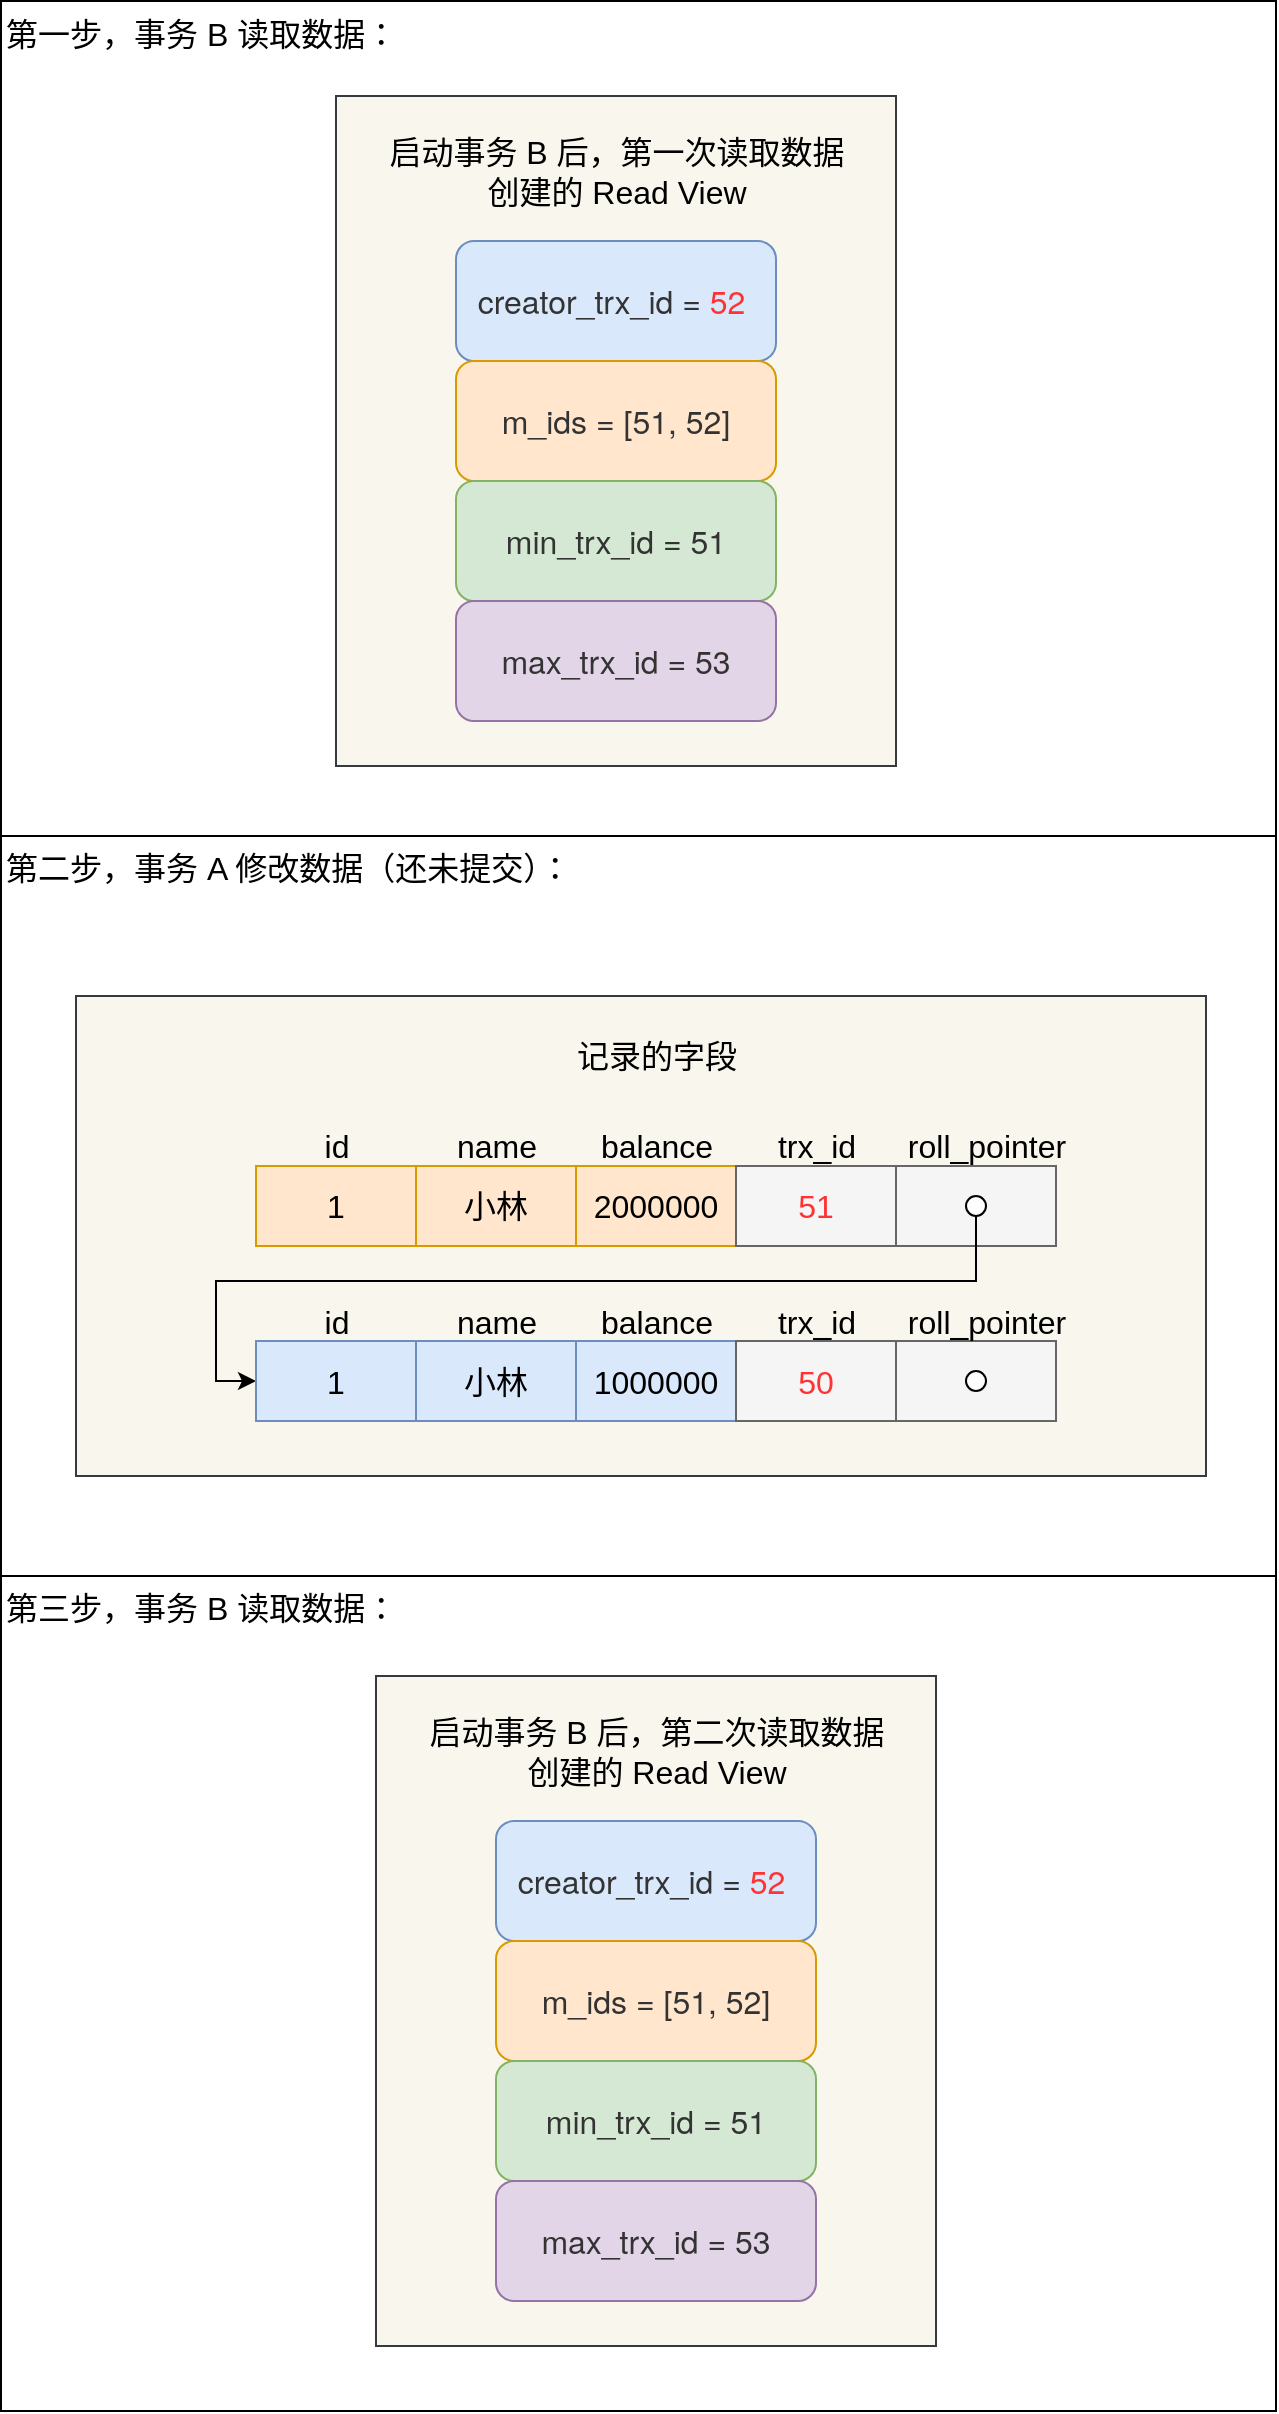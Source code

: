 <mxfile version="17.2.4" type="github">
  <diagram id="3BkN5hxcxzZdxQTNozDG" name="Page-1">
    <mxGraphModel dx="1756" dy="1643" grid="1" gridSize="10" guides="1" tooltips="1" connect="1" arrows="1" fold="1" page="1" pageScale="1" pageWidth="827" pageHeight="1169" math="0" shadow="0">
      <root>
        <mxCell id="0" />
        <mxCell id="1" parent="0" />
        <mxCell id="FLKgtXNhYqOgUsWKws1f-61" value="&lt;font color=&quot;#000000&quot;&gt;第三步，事务 B 读取数据：&lt;/font&gt;" style="rounded=0;whiteSpace=wrap;html=1;fontSize=16;fontColor=#FF0000;verticalAlign=top;align=left;" vertex="1" parent="1">
          <mxGeometry x="-307.5" y="700" width="637.5" height="417.5" as="geometry" />
        </mxCell>
        <mxCell id="FLKgtXNhYqOgUsWKws1f-60" value="&lt;font color=&quot;#000000&quot;&gt;第二步，事务 A 修改数据（还未提交）：&lt;/font&gt;" style="rounded=0;whiteSpace=wrap;html=1;fontSize=16;fontColor=#FF0000;verticalAlign=top;align=left;" vertex="1" parent="1">
          <mxGeometry x="-307.5" y="330" width="637.5" height="370" as="geometry" />
        </mxCell>
        <mxCell id="FLKgtXNhYqOgUsWKws1f-59" value="&lt;font color=&quot;#000000&quot;&gt;第一步，事务 B 读取数据：&lt;/font&gt;" style="rounded=0;whiteSpace=wrap;html=1;fontSize=16;fontColor=#FF0000;verticalAlign=top;align=left;" vertex="1" parent="1">
          <mxGeometry x="-307.5" y="-87.5" width="637.5" height="417.5" as="geometry" />
        </mxCell>
        <mxCell id="FLKgtXNhYqOgUsWKws1f-1" value="" style="rounded=0;whiteSpace=wrap;html=1;fontSize=16;fillColor=#f9f7ed;strokeColor=#36393d;" vertex="1" parent="1">
          <mxGeometry x="-270" y="410" width="565" height="240" as="geometry" />
        </mxCell>
        <mxCell id="FLKgtXNhYqOgUsWKws1f-2" value="" style="rounded=0;whiteSpace=wrap;html=1;fontSize=16;fillColor=#f9f7ed;strokeColor=#36393d;" vertex="1" parent="1">
          <mxGeometry x="-140" y="-40" width="280" height="335" as="geometry" />
        </mxCell>
        <mxCell id="FLKgtXNhYqOgUsWKws1f-8" value="&lt;span style=&quot;color: rgb(51 , 51 , 51) ; font-family: &amp;#34;helvetica neue&amp;#34; , &amp;#34;helvetica&amp;#34; , &amp;#34;arial&amp;#34; , sans-serif ; font-size: 16px ; text-align: left&quot;&gt;creator_trx_&lt;/span&gt;&lt;span style=&quot;color: rgb(51 , 51 , 51) ; font-family: &amp;#34;helvetica neue&amp;#34; , &amp;#34;helvetica&amp;#34; , &amp;#34;arial&amp;#34; , sans-serif ; font-size: 16px ; text-align: left&quot;&gt;id = &lt;/span&gt;&lt;span style=&quot;font-family: &amp;#34;helvetica neue&amp;#34; , &amp;#34;helvetica&amp;#34; , &amp;#34;arial&amp;#34; , sans-serif ; font-size: 16px ; text-align: left&quot;&gt;&lt;font color=&quot;#ff3333&quot;&gt;52&lt;/font&gt;&lt;/span&gt;&lt;span style=&quot;color: rgb(51 , 51 , 51) ; font-family: &amp;#34;helvetica neue&amp;#34; , &amp;#34;helvetica&amp;#34; , &amp;#34;arial&amp;#34; , sans-serif ; font-size: 16px ; text-align: left&quot;&gt;&amp;nbsp;&lt;/span&gt;" style="rounded=1;whiteSpace=wrap;html=1;fontSize=16;fillColor=#dae8fc;strokeColor=#6c8ebf;labelBackgroundColor=none;" vertex="1" parent="1">
          <mxGeometry x="-80" y="32.5" width="160" height="60" as="geometry" />
        </mxCell>
        <mxCell id="FLKgtXNhYqOgUsWKws1f-9" value="&lt;span style=&quot;color: rgb(51 , 51 , 51) ; font-family: &amp;quot;helvetica neue&amp;quot; , &amp;quot;helvetica&amp;quot; , &amp;quot;arial&amp;quot; , sans-serif ; font-size: 16px ; text-align: left&quot;&gt;m_&lt;/span&gt;&lt;span style=&quot;color: rgb(51 , 51 , 51) ; font-family: &amp;quot;helvetica neue&amp;quot; , &amp;quot;helvetica&amp;quot; , &amp;quot;arial&amp;quot; , sans-serif ; font-size: 16px ; text-align: left&quot;&gt;id&lt;/span&gt;&lt;span style=&quot;color: rgb(51 , 51 , 51) ; font-family: &amp;quot;helvetica neue&amp;quot; , &amp;quot;helvetica&amp;quot; , &amp;quot;arial&amp;quot; , sans-serif ; font-size: 16px ; text-align: left&quot;&gt;s = [51, 52]&lt;br style=&quot;font-size: 16px;&quot;&gt;&lt;/span&gt;" style="rounded=1;whiteSpace=wrap;html=1;fontSize=16;fillColor=#ffe6cc;strokeColor=#d79b00;labelBackgroundColor=none;" vertex="1" parent="1">
          <mxGeometry x="-80" y="92.5" width="160" height="60" as="geometry" />
        </mxCell>
        <mxCell id="FLKgtXNhYqOgUsWKws1f-10" value="&lt;span style=&quot;color: rgb(51 , 51 , 51) ; font-family: &amp;quot;helvetica neue&amp;quot; , &amp;quot;helvetica&amp;quot; , &amp;quot;arial&amp;quot; , sans-serif ; font-size: 16px ; text-align: left&quot;&gt;min_trx_&lt;/span&gt;&lt;span style=&quot;color: rgb(51 , 51 , 51) ; font-family: &amp;quot;helvetica neue&amp;quot; , &amp;quot;helvetica&amp;quot; , &amp;quot;arial&amp;quot; , sans-serif ; font-size: 16px ; text-align: left&quot;&gt;id = 51&lt;/span&gt;" style="rounded=1;whiteSpace=wrap;html=1;fontSize=16;fillColor=#d5e8d4;strokeColor=#82b366;labelBackgroundColor=none;" vertex="1" parent="1">
          <mxGeometry x="-80" y="152.5" width="160" height="60" as="geometry" />
        </mxCell>
        <mxCell id="FLKgtXNhYqOgUsWKws1f-11" value="&lt;span style=&quot;color: rgb(51 , 51 , 51) ; font-family: &amp;quot;helvetica neue&amp;quot; , &amp;quot;helvetica&amp;quot; , &amp;quot;arial&amp;quot; , sans-serif ; font-size: 16px ; text-align: left&quot;&gt;max_trx_&lt;/span&gt;&lt;span style=&quot;color: rgb(51 , 51 , 51) ; font-family: &amp;quot;helvetica neue&amp;quot; , &amp;quot;helvetica&amp;quot; , &amp;quot;arial&amp;quot; , sans-serif ; font-size: 16px ; text-align: left&quot;&gt;id = 53&lt;/span&gt;" style="rounded=1;whiteSpace=wrap;html=1;fontSize=16;fillColor=#e1d5e7;strokeColor=#9673a6;labelBackgroundColor=none;" vertex="1" parent="1">
          <mxGeometry x="-80" y="212.5" width="160" height="60" as="geometry" />
        </mxCell>
        <mxCell id="FLKgtXNhYqOgUsWKws1f-13" value="启动事务 B 后，第一次读取数据&lt;br&gt;创建的 Read View" style="text;html=1;align=center;verticalAlign=middle;resizable=0;points=[];autosize=1;strokeColor=none;fontSize=16;" vertex="1" parent="1">
          <mxGeometry x="-120" y="-22.5" width="240" height="40" as="geometry" />
        </mxCell>
        <mxCell id="FLKgtXNhYqOgUsWKws1f-14" value="1" style="rounded=0;whiteSpace=wrap;html=1;fontSize=16;fillColor=#ffe6cc;strokeColor=#d79b00;" vertex="1" parent="1">
          <mxGeometry x="-180" y="495" width="80" height="40" as="geometry" />
        </mxCell>
        <mxCell id="FLKgtXNhYqOgUsWKws1f-15" value="小林" style="rounded=0;whiteSpace=wrap;html=1;fontSize=16;fillColor=#ffe6cc;strokeColor=#d79b00;" vertex="1" parent="1">
          <mxGeometry x="-100" y="495" width="80" height="40" as="geometry" />
        </mxCell>
        <mxCell id="FLKgtXNhYqOgUsWKws1f-16" value="2000000" style="rounded=0;whiteSpace=wrap;html=1;fontSize=16;fillColor=#ffe6cc;strokeColor=#d79b00;" vertex="1" parent="1">
          <mxGeometry x="-20" y="495" width="80" height="40" as="geometry" />
        </mxCell>
        <mxCell id="FLKgtXNhYqOgUsWKws1f-17" value="&lt;font color=&quot;#ff3333&quot;&gt;51&lt;/font&gt;" style="rounded=0;whiteSpace=wrap;html=1;fontSize=16;fillColor=#f5f5f5;strokeColor=#666666;fontColor=#333333;" vertex="1" parent="1">
          <mxGeometry x="60" y="495" width="80" height="40" as="geometry" />
        </mxCell>
        <mxCell id="FLKgtXNhYqOgUsWKws1f-18" value="" style="rounded=0;whiteSpace=wrap;html=1;fontSize=16;fillColor=#f5f5f5;strokeColor=#666666;fontColor=#333333;" vertex="1" parent="1">
          <mxGeometry x="140" y="495" width="80" height="40" as="geometry" />
        </mxCell>
        <mxCell id="FLKgtXNhYqOgUsWKws1f-19" value="id" style="text;html=1;align=center;verticalAlign=middle;resizable=0;points=[];autosize=1;strokeColor=none;fontSize=16;" vertex="1" parent="1">
          <mxGeometry x="-155" y="475" width="30" height="20" as="geometry" />
        </mxCell>
        <mxCell id="FLKgtXNhYqOgUsWKws1f-20" value="name" style="text;html=1;align=center;verticalAlign=middle;resizable=0;points=[];autosize=1;strokeColor=none;fontSize=16;" vertex="1" parent="1">
          <mxGeometry x="-90" y="475" width="60" height="20" as="geometry" />
        </mxCell>
        <mxCell id="FLKgtXNhYqOgUsWKws1f-21" value="balance" style="text;html=1;align=center;verticalAlign=middle;resizable=0;points=[];autosize=1;strokeColor=none;fontSize=16;" vertex="1" parent="1">
          <mxGeometry x="-15" y="475" width="70" height="20" as="geometry" />
        </mxCell>
        <mxCell id="FLKgtXNhYqOgUsWKws1f-22" value="trx_id" style="text;html=1;align=center;verticalAlign=middle;resizable=0;points=[];autosize=1;strokeColor=none;fontSize=16;" vertex="1" parent="1">
          <mxGeometry x="75" y="475" width="50" height="20" as="geometry" />
        </mxCell>
        <mxCell id="FLKgtXNhYqOgUsWKws1f-23" value="roll_pointer" style="text;html=1;align=center;verticalAlign=middle;resizable=0;points=[];autosize=1;strokeColor=none;fontSize=16;" vertex="1" parent="1">
          <mxGeometry x="140" y="475" width="90" height="20" as="geometry" />
        </mxCell>
        <mxCell id="FLKgtXNhYqOgUsWKws1f-24" style="edgeStyle=orthogonalEdgeStyle;rounded=0;orthogonalLoop=1;jettySize=auto;html=1;entryX=0;entryY=0.5;entryDx=0;entryDy=0;" edge="1" parent="1" source="FLKgtXNhYqOgUsWKws1f-25" target="FLKgtXNhYqOgUsWKws1f-27">
          <mxGeometry relative="1" as="geometry">
            <Array as="points">
              <mxPoint x="180" y="552.5" />
              <mxPoint x="-200" y="552.5" />
              <mxPoint x="-200" y="602.5" />
            </Array>
          </mxGeometry>
        </mxCell>
        <mxCell id="FLKgtXNhYqOgUsWKws1f-25" value="" style="ellipse;whiteSpace=wrap;html=1;aspect=fixed;fontSize=16;" vertex="1" parent="1">
          <mxGeometry x="175" y="510" width="10" height="10" as="geometry" />
        </mxCell>
        <mxCell id="FLKgtXNhYqOgUsWKws1f-26" value="记录的字段" style="text;html=1;align=center;verticalAlign=middle;resizable=0;points=[];autosize=1;strokeColor=none;fontSize=16;" vertex="1" parent="1">
          <mxGeometry x="-30" y="430" width="100" height="20" as="geometry" />
        </mxCell>
        <mxCell id="FLKgtXNhYqOgUsWKws1f-27" value="1" style="rounded=0;whiteSpace=wrap;html=1;fontSize=16;fillColor=#dae8fc;strokeColor=#6c8ebf;" vertex="1" parent="1">
          <mxGeometry x="-180" y="582.5" width="80" height="40" as="geometry" />
        </mxCell>
        <mxCell id="FLKgtXNhYqOgUsWKws1f-28" value="小林" style="rounded=0;whiteSpace=wrap;html=1;fontSize=16;fillColor=#dae8fc;strokeColor=#6c8ebf;" vertex="1" parent="1">
          <mxGeometry x="-100" y="582.5" width="80" height="40" as="geometry" />
        </mxCell>
        <mxCell id="FLKgtXNhYqOgUsWKws1f-29" value="1000000" style="rounded=0;whiteSpace=wrap;html=1;fontSize=16;fillColor=#dae8fc;strokeColor=#6c8ebf;" vertex="1" parent="1">
          <mxGeometry x="-20" y="582.5" width="80" height="40" as="geometry" />
        </mxCell>
        <mxCell id="FLKgtXNhYqOgUsWKws1f-30" value="&lt;font color=&quot;#ff3333&quot;&gt;50&lt;/font&gt;" style="rounded=0;whiteSpace=wrap;html=1;fontSize=16;fillColor=#f5f5f5;strokeColor=#666666;fontColor=#333333;" vertex="1" parent="1">
          <mxGeometry x="60" y="582.5" width="80" height="40" as="geometry" />
        </mxCell>
        <mxCell id="FLKgtXNhYqOgUsWKws1f-31" value="" style="rounded=0;whiteSpace=wrap;html=1;fontSize=16;fillColor=#f5f5f5;strokeColor=#666666;fontColor=#333333;" vertex="1" parent="1">
          <mxGeometry x="140" y="582.5" width="80" height="40" as="geometry" />
        </mxCell>
        <mxCell id="FLKgtXNhYqOgUsWKws1f-32" value="id" style="text;html=1;align=center;verticalAlign=middle;resizable=0;points=[];autosize=1;strokeColor=none;fontSize=16;" vertex="1" parent="1">
          <mxGeometry x="-155" y="562.5" width="30" height="20" as="geometry" />
        </mxCell>
        <mxCell id="FLKgtXNhYqOgUsWKws1f-33" value="name" style="text;html=1;align=center;verticalAlign=middle;resizable=0;points=[];autosize=1;strokeColor=none;fontSize=16;" vertex="1" parent="1">
          <mxGeometry x="-90" y="562.5" width="60" height="20" as="geometry" />
        </mxCell>
        <mxCell id="FLKgtXNhYqOgUsWKws1f-34" value="balance" style="text;html=1;align=center;verticalAlign=middle;resizable=0;points=[];autosize=1;strokeColor=none;fontSize=16;" vertex="1" parent="1">
          <mxGeometry x="-15" y="562.5" width="70" height="20" as="geometry" />
        </mxCell>
        <mxCell id="FLKgtXNhYqOgUsWKws1f-35" value="trx_id" style="text;html=1;align=center;verticalAlign=middle;resizable=0;points=[];autosize=1;strokeColor=none;fontSize=16;" vertex="1" parent="1">
          <mxGeometry x="75" y="562.5" width="50" height="20" as="geometry" />
        </mxCell>
        <mxCell id="FLKgtXNhYqOgUsWKws1f-36" value="roll_pointer" style="text;html=1;align=center;verticalAlign=middle;resizable=0;points=[];autosize=1;strokeColor=none;fontSize=16;" vertex="1" parent="1">
          <mxGeometry x="140" y="562.5" width="90" height="20" as="geometry" />
        </mxCell>
        <mxCell id="FLKgtXNhYqOgUsWKws1f-37" value="" style="ellipse;whiteSpace=wrap;html=1;aspect=fixed;fontSize=16;" vertex="1" parent="1">
          <mxGeometry x="175" y="597.5" width="10" height="10" as="geometry" />
        </mxCell>
        <mxCell id="FLKgtXNhYqOgUsWKws1f-38" value="" style="rounded=0;whiteSpace=wrap;html=1;fontSize=16;fillColor=#f9f7ed;strokeColor=#36393d;" vertex="1" parent="1">
          <mxGeometry x="-120" y="750" width="280" height="335" as="geometry" />
        </mxCell>
        <mxCell id="FLKgtXNhYqOgUsWKws1f-39" value="&lt;span style=&quot;color: rgb(51 , 51 , 51) ; font-family: &amp;#34;helvetica neue&amp;#34; , &amp;#34;helvetica&amp;#34; , &amp;#34;arial&amp;#34; , sans-serif ; font-size: 16px ; text-align: left&quot;&gt;creator_trx_&lt;/span&gt;&lt;span style=&quot;color: rgb(51 , 51 , 51) ; font-family: &amp;#34;helvetica neue&amp;#34; , &amp;#34;helvetica&amp;#34; , &amp;#34;arial&amp;#34; , sans-serif ; font-size: 16px ; text-align: left&quot;&gt;id = &lt;/span&gt;&lt;span style=&quot;font-family: &amp;#34;helvetica neue&amp;#34; , &amp;#34;helvetica&amp;#34; , &amp;#34;arial&amp;#34; , sans-serif ; font-size: 16px ; text-align: left&quot;&gt;&lt;font color=&quot;#ff3333&quot;&gt;52&lt;/font&gt;&lt;/span&gt;&lt;span style=&quot;color: rgb(51 , 51 , 51) ; font-family: &amp;#34;helvetica neue&amp;#34; , &amp;#34;helvetica&amp;#34; , &amp;#34;arial&amp;#34; , sans-serif ; font-size: 16px ; text-align: left&quot;&gt;&amp;nbsp;&lt;/span&gt;" style="rounded=1;whiteSpace=wrap;html=1;fontSize=16;fillColor=#dae8fc;strokeColor=#6c8ebf;labelBackgroundColor=none;" vertex="1" parent="1">
          <mxGeometry x="-60" y="822.5" width="160" height="60" as="geometry" />
        </mxCell>
        <mxCell id="FLKgtXNhYqOgUsWKws1f-40" value="&lt;span style=&quot;color: rgb(51 , 51 , 51) ; font-family: &amp;quot;helvetica neue&amp;quot; , &amp;quot;helvetica&amp;quot; , &amp;quot;arial&amp;quot; , sans-serif ; font-size: 16px ; text-align: left&quot;&gt;m_&lt;/span&gt;&lt;span style=&quot;color: rgb(51 , 51 , 51) ; font-family: &amp;quot;helvetica neue&amp;quot; , &amp;quot;helvetica&amp;quot; , &amp;quot;arial&amp;quot; , sans-serif ; font-size: 16px ; text-align: left&quot;&gt;id&lt;/span&gt;&lt;span style=&quot;color: rgb(51 , 51 , 51) ; font-family: &amp;quot;helvetica neue&amp;quot; , &amp;quot;helvetica&amp;quot; , &amp;quot;arial&amp;quot; , sans-serif ; font-size: 16px ; text-align: left&quot;&gt;s = [51, 52]&lt;br style=&quot;font-size: 16px;&quot;&gt;&lt;/span&gt;" style="rounded=1;whiteSpace=wrap;html=1;fontSize=16;fillColor=#ffe6cc;strokeColor=#d79b00;labelBackgroundColor=none;" vertex="1" parent="1">
          <mxGeometry x="-60" y="882.5" width="160" height="60" as="geometry" />
        </mxCell>
        <mxCell id="FLKgtXNhYqOgUsWKws1f-41" value="&lt;span style=&quot;color: rgb(51 , 51 , 51) ; font-family: &amp;quot;helvetica neue&amp;quot; , &amp;quot;helvetica&amp;quot; , &amp;quot;arial&amp;quot; , sans-serif ; font-size: 16px ; text-align: left&quot;&gt;min_trx_&lt;/span&gt;&lt;span style=&quot;color: rgb(51 , 51 , 51) ; font-family: &amp;quot;helvetica neue&amp;quot; , &amp;quot;helvetica&amp;quot; , &amp;quot;arial&amp;quot; , sans-serif ; font-size: 16px ; text-align: left&quot;&gt;id = 51&lt;/span&gt;" style="rounded=1;whiteSpace=wrap;html=1;fontSize=16;fillColor=#d5e8d4;strokeColor=#82b366;labelBackgroundColor=none;" vertex="1" parent="1">
          <mxGeometry x="-60" y="942.5" width="160" height="60" as="geometry" />
        </mxCell>
        <mxCell id="FLKgtXNhYqOgUsWKws1f-42" value="&lt;span style=&quot;color: rgb(51 , 51 , 51) ; font-family: &amp;quot;helvetica neue&amp;quot; , &amp;quot;helvetica&amp;quot; , &amp;quot;arial&amp;quot; , sans-serif ; font-size: 16px ; text-align: left&quot;&gt;max_trx_&lt;/span&gt;&lt;span style=&quot;color: rgb(51 , 51 , 51) ; font-family: &amp;quot;helvetica neue&amp;quot; , &amp;quot;helvetica&amp;quot; , &amp;quot;arial&amp;quot; , sans-serif ; font-size: 16px ; text-align: left&quot;&gt;id = 53&lt;/span&gt;" style="rounded=1;whiteSpace=wrap;html=1;fontSize=16;fillColor=#e1d5e7;strokeColor=#9673a6;labelBackgroundColor=none;" vertex="1" parent="1">
          <mxGeometry x="-60" y="1002.5" width="160" height="60" as="geometry" />
        </mxCell>
        <mxCell id="FLKgtXNhYqOgUsWKws1f-43" value="启动事务 B 后，第二次读取数据&lt;br&gt;创建的 Read View" style="text;html=1;align=center;verticalAlign=middle;resizable=0;points=[];autosize=1;strokeColor=none;fontSize=16;" vertex="1" parent="1">
          <mxGeometry x="-100" y="767.5" width="240" height="40" as="geometry" />
        </mxCell>
      </root>
    </mxGraphModel>
  </diagram>
</mxfile>
